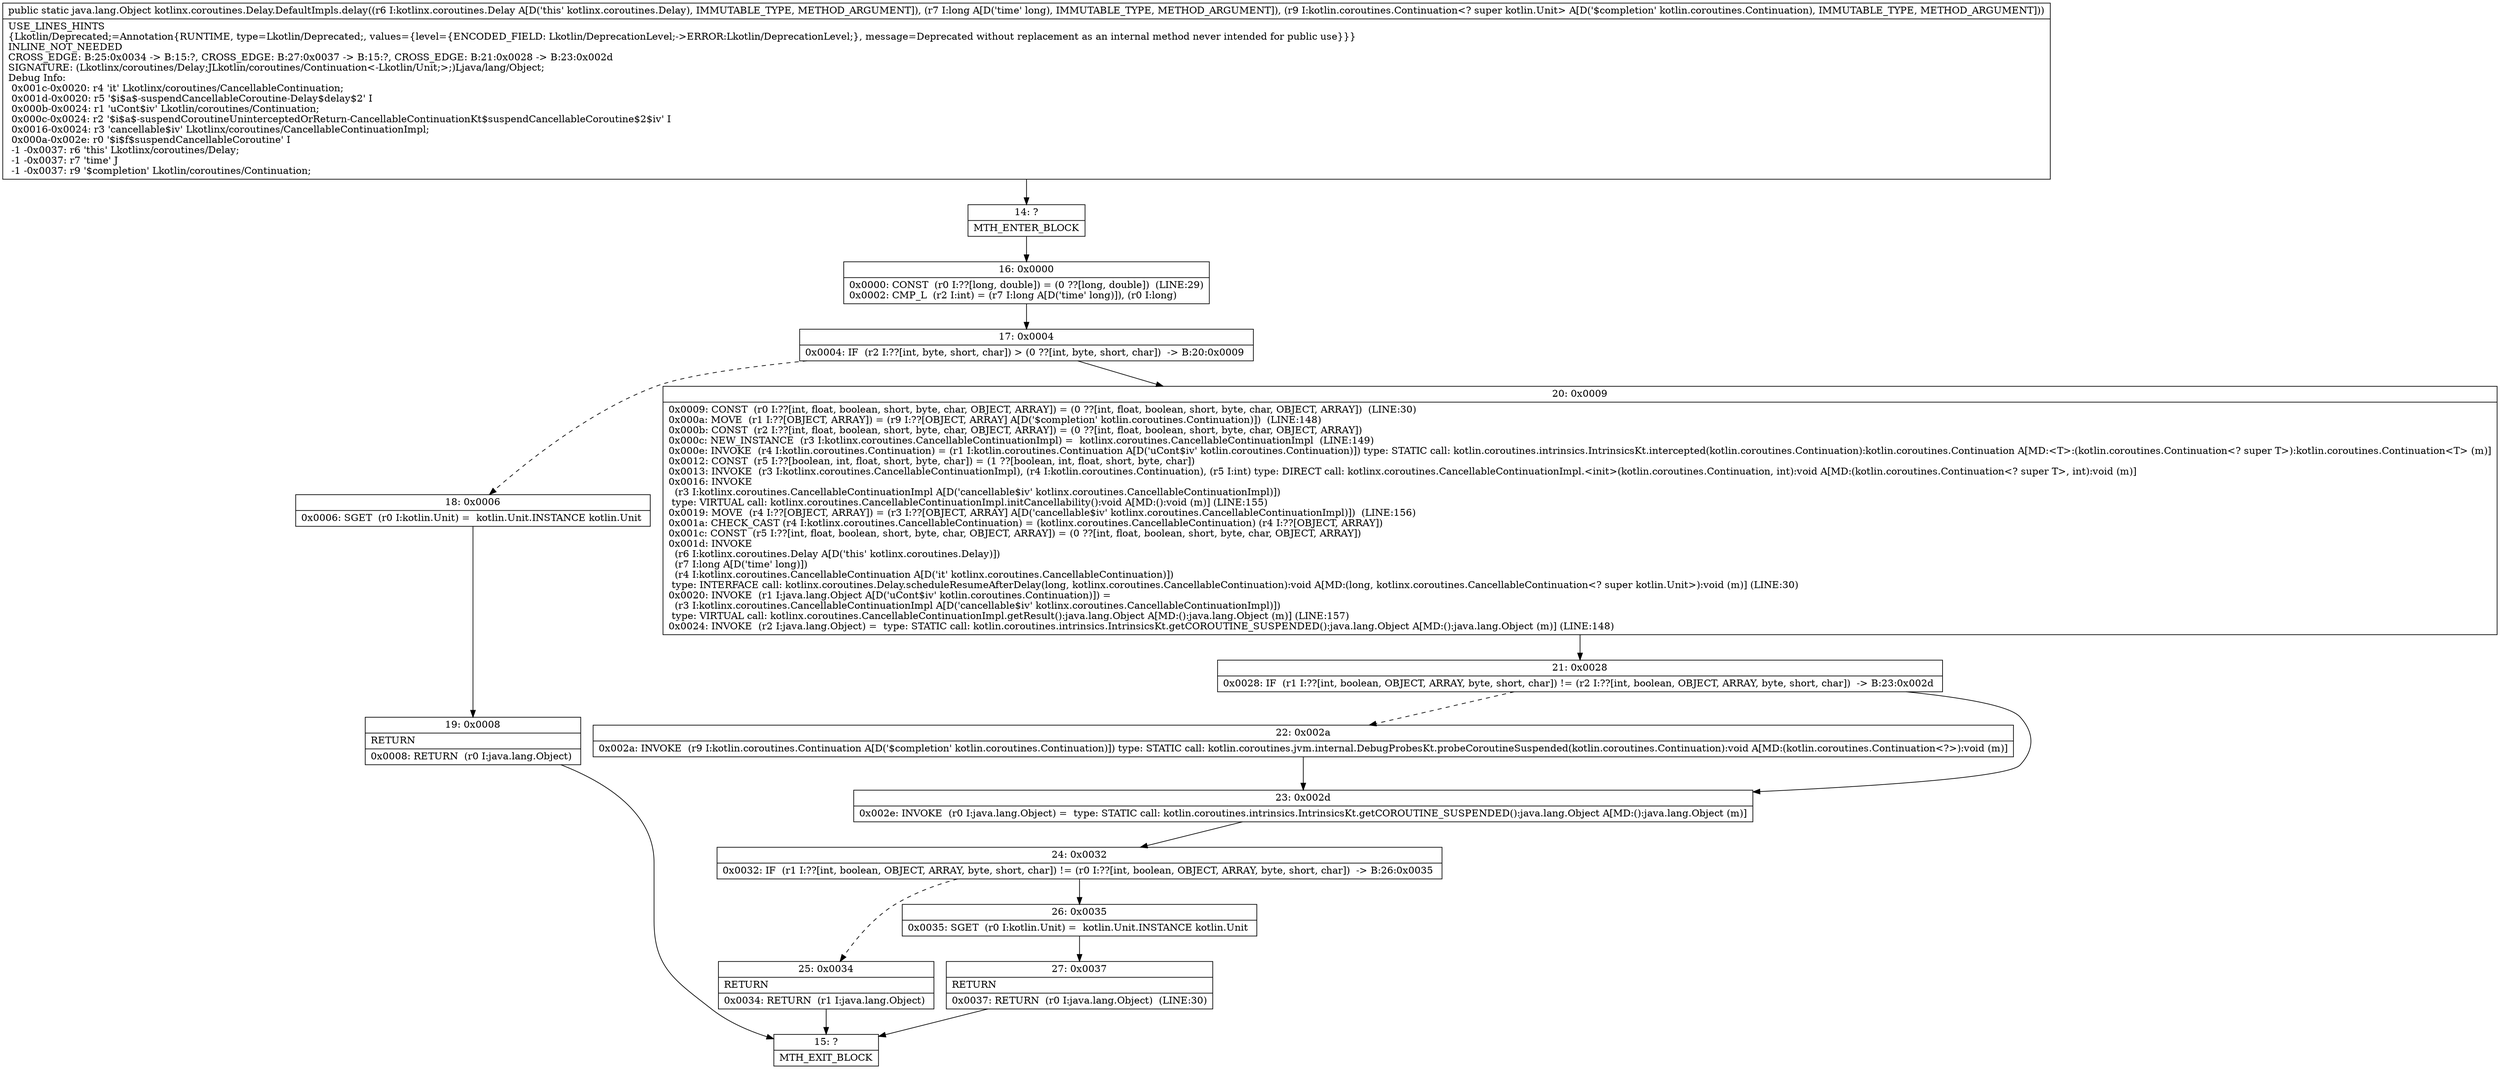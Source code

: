digraph "CFG forkotlinx.coroutines.Delay.DefaultImpls.delay(Lkotlinx\/coroutines\/Delay;JLkotlin\/coroutines\/Continuation;)Ljava\/lang\/Object;" {
Node_14 [shape=record,label="{14\:\ ?|MTH_ENTER_BLOCK\l}"];
Node_16 [shape=record,label="{16\:\ 0x0000|0x0000: CONST  (r0 I:??[long, double]) = (0 ??[long, double])  (LINE:29)\l0x0002: CMP_L  (r2 I:int) = (r7 I:long A[D('time' long)]), (r0 I:long) \l}"];
Node_17 [shape=record,label="{17\:\ 0x0004|0x0004: IF  (r2 I:??[int, byte, short, char]) \> (0 ??[int, byte, short, char])  \-\> B:20:0x0009 \l}"];
Node_18 [shape=record,label="{18\:\ 0x0006|0x0006: SGET  (r0 I:kotlin.Unit) =  kotlin.Unit.INSTANCE kotlin.Unit \l}"];
Node_19 [shape=record,label="{19\:\ 0x0008|RETURN\l|0x0008: RETURN  (r0 I:java.lang.Object) \l}"];
Node_15 [shape=record,label="{15\:\ ?|MTH_EXIT_BLOCK\l}"];
Node_20 [shape=record,label="{20\:\ 0x0009|0x0009: CONST  (r0 I:??[int, float, boolean, short, byte, char, OBJECT, ARRAY]) = (0 ??[int, float, boolean, short, byte, char, OBJECT, ARRAY])  (LINE:30)\l0x000a: MOVE  (r1 I:??[OBJECT, ARRAY]) = (r9 I:??[OBJECT, ARRAY] A[D('$completion' kotlin.coroutines.Continuation)])  (LINE:148)\l0x000b: CONST  (r2 I:??[int, float, boolean, short, byte, char, OBJECT, ARRAY]) = (0 ??[int, float, boolean, short, byte, char, OBJECT, ARRAY]) \l0x000c: NEW_INSTANCE  (r3 I:kotlinx.coroutines.CancellableContinuationImpl) =  kotlinx.coroutines.CancellableContinuationImpl  (LINE:149)\l0x000e: INVOKE  (r4 I:kotlin.coroutines.Continuation) = (r1 I:kotlin.coroutines.Continuation A[D('uCont$iv' kotlin.coroutines.Continuation)]) type: STATIC call: kotlin.coroutines.intrinsics.IntrinsicsKt.intercepted(kotlin.coroutines.Continuation):kotlin.coroutines.Continuation A[MD:\<T\>:(kotlin.coroutines.Continuation\<? super T\>):kotlin.coroutines.Continuation\<T\> (m)]\l0x0012: CONST  (r5 I:??[boolean, int, float, short, byte, char]) = (1 ??[boolean, int, float, short, byte, char]) \l0x0013: INVOKE  (r3 I:kotlinx.coroutines.CancellableContinuationImpl), (r4 I:kotlin.coroutines.Continuation), (r5 I:int) type: DIRECT call: kotlinx.coroutines.CancellableContinuationImpl.\<init\>(kotlin.coroutines.Continuation, int):void A[MD:(kotlin.coroutines.Continuation\<? super T\>, int):void (m)]\l0x0016: INVOKE  \l  (r3 I:kotlinx.coroutines.CancellableContinuationImpl A[D('cancellable$iv' kotlinx.coroutines.CancellableContinuationImpl)])\l type: VIRTUAL call: kotlinx.coroutines.CancellableContinuationImpl.initCancellability():void A[MD:():void (m)] (LINE:155)\l0x0019: MOVE  (r4 I:??[OBJECT, ARRAY]) = (r3 I:??[OBJECT, ARRAY] A[D('cancellable$iv' kotlinx.coroutines.CancellableContinuationImpl)])  (LINE:156)\l0x001a: CHECK_CAST (r4 I:kotlinx.coroutines.CancellableContinuation) = (kotlinx.coroutines.CancellableContinuation) (r4 I:??[OBJECT, ARRAY]) \l0x001c: CONST  (r5 I:??[int, float, boolean, short, byte, char, OBJECT, ARRAY]) = (0 ??[int, float, boolean, short, byte, char, OBJECT, ARRAY]) \l0x001d: INVOKE  \l  (r6 I:kotlinx.coroutines.Delay A[D('this' kotlinx.coroutines.Delay)])\l  (r7 I:long A[D('time' long)])\l  (r4 I:kotlinx.coroutines.CancellableContinuation A[D('it' kotlinx.coroutines.CancellableContinuation)])\l type: INTERFACE call: kotlinx.coroutines.Delay.scheduleResumeAfterDelay(long, kotlinx.coroutines.CancellableContinuation):void A[MD:(long, kotlinx.coroutines.CancellableContinuation\<? super kotlin.Unit\>):void (m)] (LINE:30)\l0x0020: INVOKE  (r1 I:java.lang.Object A[D('uCont$iv' kotlin.coroutines.Continuation)]) = \l  (r3 I:kotlinx.coroutines.CancellableContinuationImpl A[D('cancellable$iv' kotlinx.coroutines.CancellableContinuationImpl)])\l type: VIRTUAL call: kotlinx.coroutines.CancellableContinuationImpl.getResult():java.lang.Object A[MD:():java.lang.Object (m)] (LINE:157)\l0x0024: INVOKE  (r2 I:java.lang.Object) =  type: STATIC call: kotlin.coroutines.intrinsics.IntrinsicsKt.getCOROUTINE_SUSPENDED():java.lang.Object A[MD:():java.lang.Object (m)] (LINE:148)\l}"];
Node_21 [shape=record,label="{21\:\ 0x0028|0x0028: IF  (r1 I:??[int, boolean, OBJECT, ARRAY, byte, short, char]) != (r2 I:??[int, boolean, OBJECT, ARRAY, byte, short, char])  \-\> B:23:0x002d \l}"];
Node_22 [shape=record,label="{22\:\ 0x002a|0x002a: INVOKE  (r9 I:kotlin.coroutines.Continuation A[D('$completion' kotlin.coroutines.Continuation)]) type: STATIC call: kotlin.coroutines.jvm.internal.DebugProbesKt.probeCoroutineSuspended(kotlin.coroutines.Continuation):void A[MD:(kotlin.coroutines.Continuation\<?\>):void (m)]\l}"];
Node_23 [shape=record,label="{23\:\ 0x002d|0x002e: INVOKE  (r0 I:java.lang.Object) =  type: STATIC call: kotlin.coroutines.intrinsics.IntrinsicsKt.getCOROUTINE_SUSPENDED():java.lang.Object A[MD:():java.lang.Object (m)]\l}"];
Node_24 [shape=record,label="{24\:\ 0x0032|0x0032: IF  (r1 I:??[int, boolean, OBJECT, ARRAY, byte, short, char]) != (r0 I:??[int, boolean, OBJECT, ARRAY, byte, short, char])  \-\> B:26:0x0035 \l}"];
Node_25 [shape=record,label="{25\:\ 0x0034|RETURN\l|0x0034: RETURN  (r1 I:java.lang.Object) \l}"];
Node_26 [shape=record,label="{26\:\ 0x0035|0x0035: SGET  (r0 I:kotlin.Unit) =  kotlin.Unit.INSTANCE kotlin.Unit \l}"];
Node_27 [shape=record,label="{27\:\ 0x0037|RETURN\l|0x0037: RETURN  (r0 I:java.lang.Object)  (LINE:30)\l}"];
MethodNode[shape=record,label="{public static java.lang.Object kotlinx.coroutines.Delay.DefaultImpls.delay((r6 I:kotlinx.coroutines.Delay A[D('this' kotlinx.coroutines.Delay), IMMUTABLE_TYPE, METHOD_ARGUMENT]), (r7 I:long A[D('time' long), IMMUTABLE_TYPE, METHOD_ARGUMENT]), (r9 I:kotlin.coroutines.Continuation\<? super kotlin.Unit\> A[D('$completion' kotlin.coroutines.Continuation), IMMUTABLE_TYPE, METHOD_ARGUMENT]))  | USE_LINES_HINTS\l\{Lkotlin\/Deprecated;=Annotation\{RUNTIME, type=Lkotlin\/Deprecated;, values=\{level=\{ENCODED_FIELD: Lkotlin\/DeprecationLevel;\-\>ERROR:Lkotlin\/DeprecationLevel;\}, message=Deprecated without replacement as an internal method never intended for public use\}\}\}\lINLINE_NOT_NEEDED\lCROSS_EDGE: B:25:0x0034 \-\> B:15:?, CROSS_EDGE: B:27:0x0037 \-\> B:15:?, CROSS_EDGE: B:21:0x0028 \-\> B:23:0x002d\lSIGNATURE: (Lkotlinx\/coroutines\/Delay;JLkotlin\/coroutines\/Continuation\<\-Lkotlin\/Unit;\>;)Ljava\/lang\/Object;\lDebug Info:\l  0x001c\-0x0020: r4 'it' Lkotlinx\/coroutines\/CancellableContinuation;\l  0x001d\-0x0020: r5 '$i$a$\-suspendCancellableCoroutine\-Delay$delay$2' I\l  0x000b\-0x0024: r1 'uCont$iv' Lkotlin\/coroutines\/Continuation;\l  0x000c\-0x0024: r2 '$i$a$\-suspendCoroutineUninterceptedOrReturn\-CancellableContinuationKt$suspendCancellableCoroutine$2$iv' I\l  0x0016\-0x0024: r3 'cancellable$iv' Lkotlinx\/coroutines\/CancellableContinuationImpl;\l  0x000a\-0x002e: r0 '$i$f$suspendCancellableCoroutine' I\l  \-1 \-0x0037: r6 'this' Lkotlinx\/coroutines\/Delay;\l  \-1 \-0x0037: r7 'time' J\l  \-1 \-0x0037: r9 '$completion' Lkotlin\/coroutines\/Continuation;\l}"];
MethodNode -> Node_14;Node_14 -> Node_16;
Node_16 -> Node_17;
Node_17 -> Node_18[style=dashed];
Node_17 -> Node_20;
Node_18 -> Node_19;
Node_19 -> Node_15;
Node_20 -> Node_21;
Node_21 -> Node_22[style=dashed];
Node_21 -> Node_23;
Node_22 -> Node_23;
Node_23 -> Node_24;
Node_24 -> Node_25[style=dashed];
Node_24 -> Node_26;
Node_25 -> Node_15;
Node_26 -> Node_27;
Node_27 -> Node_15;
}

